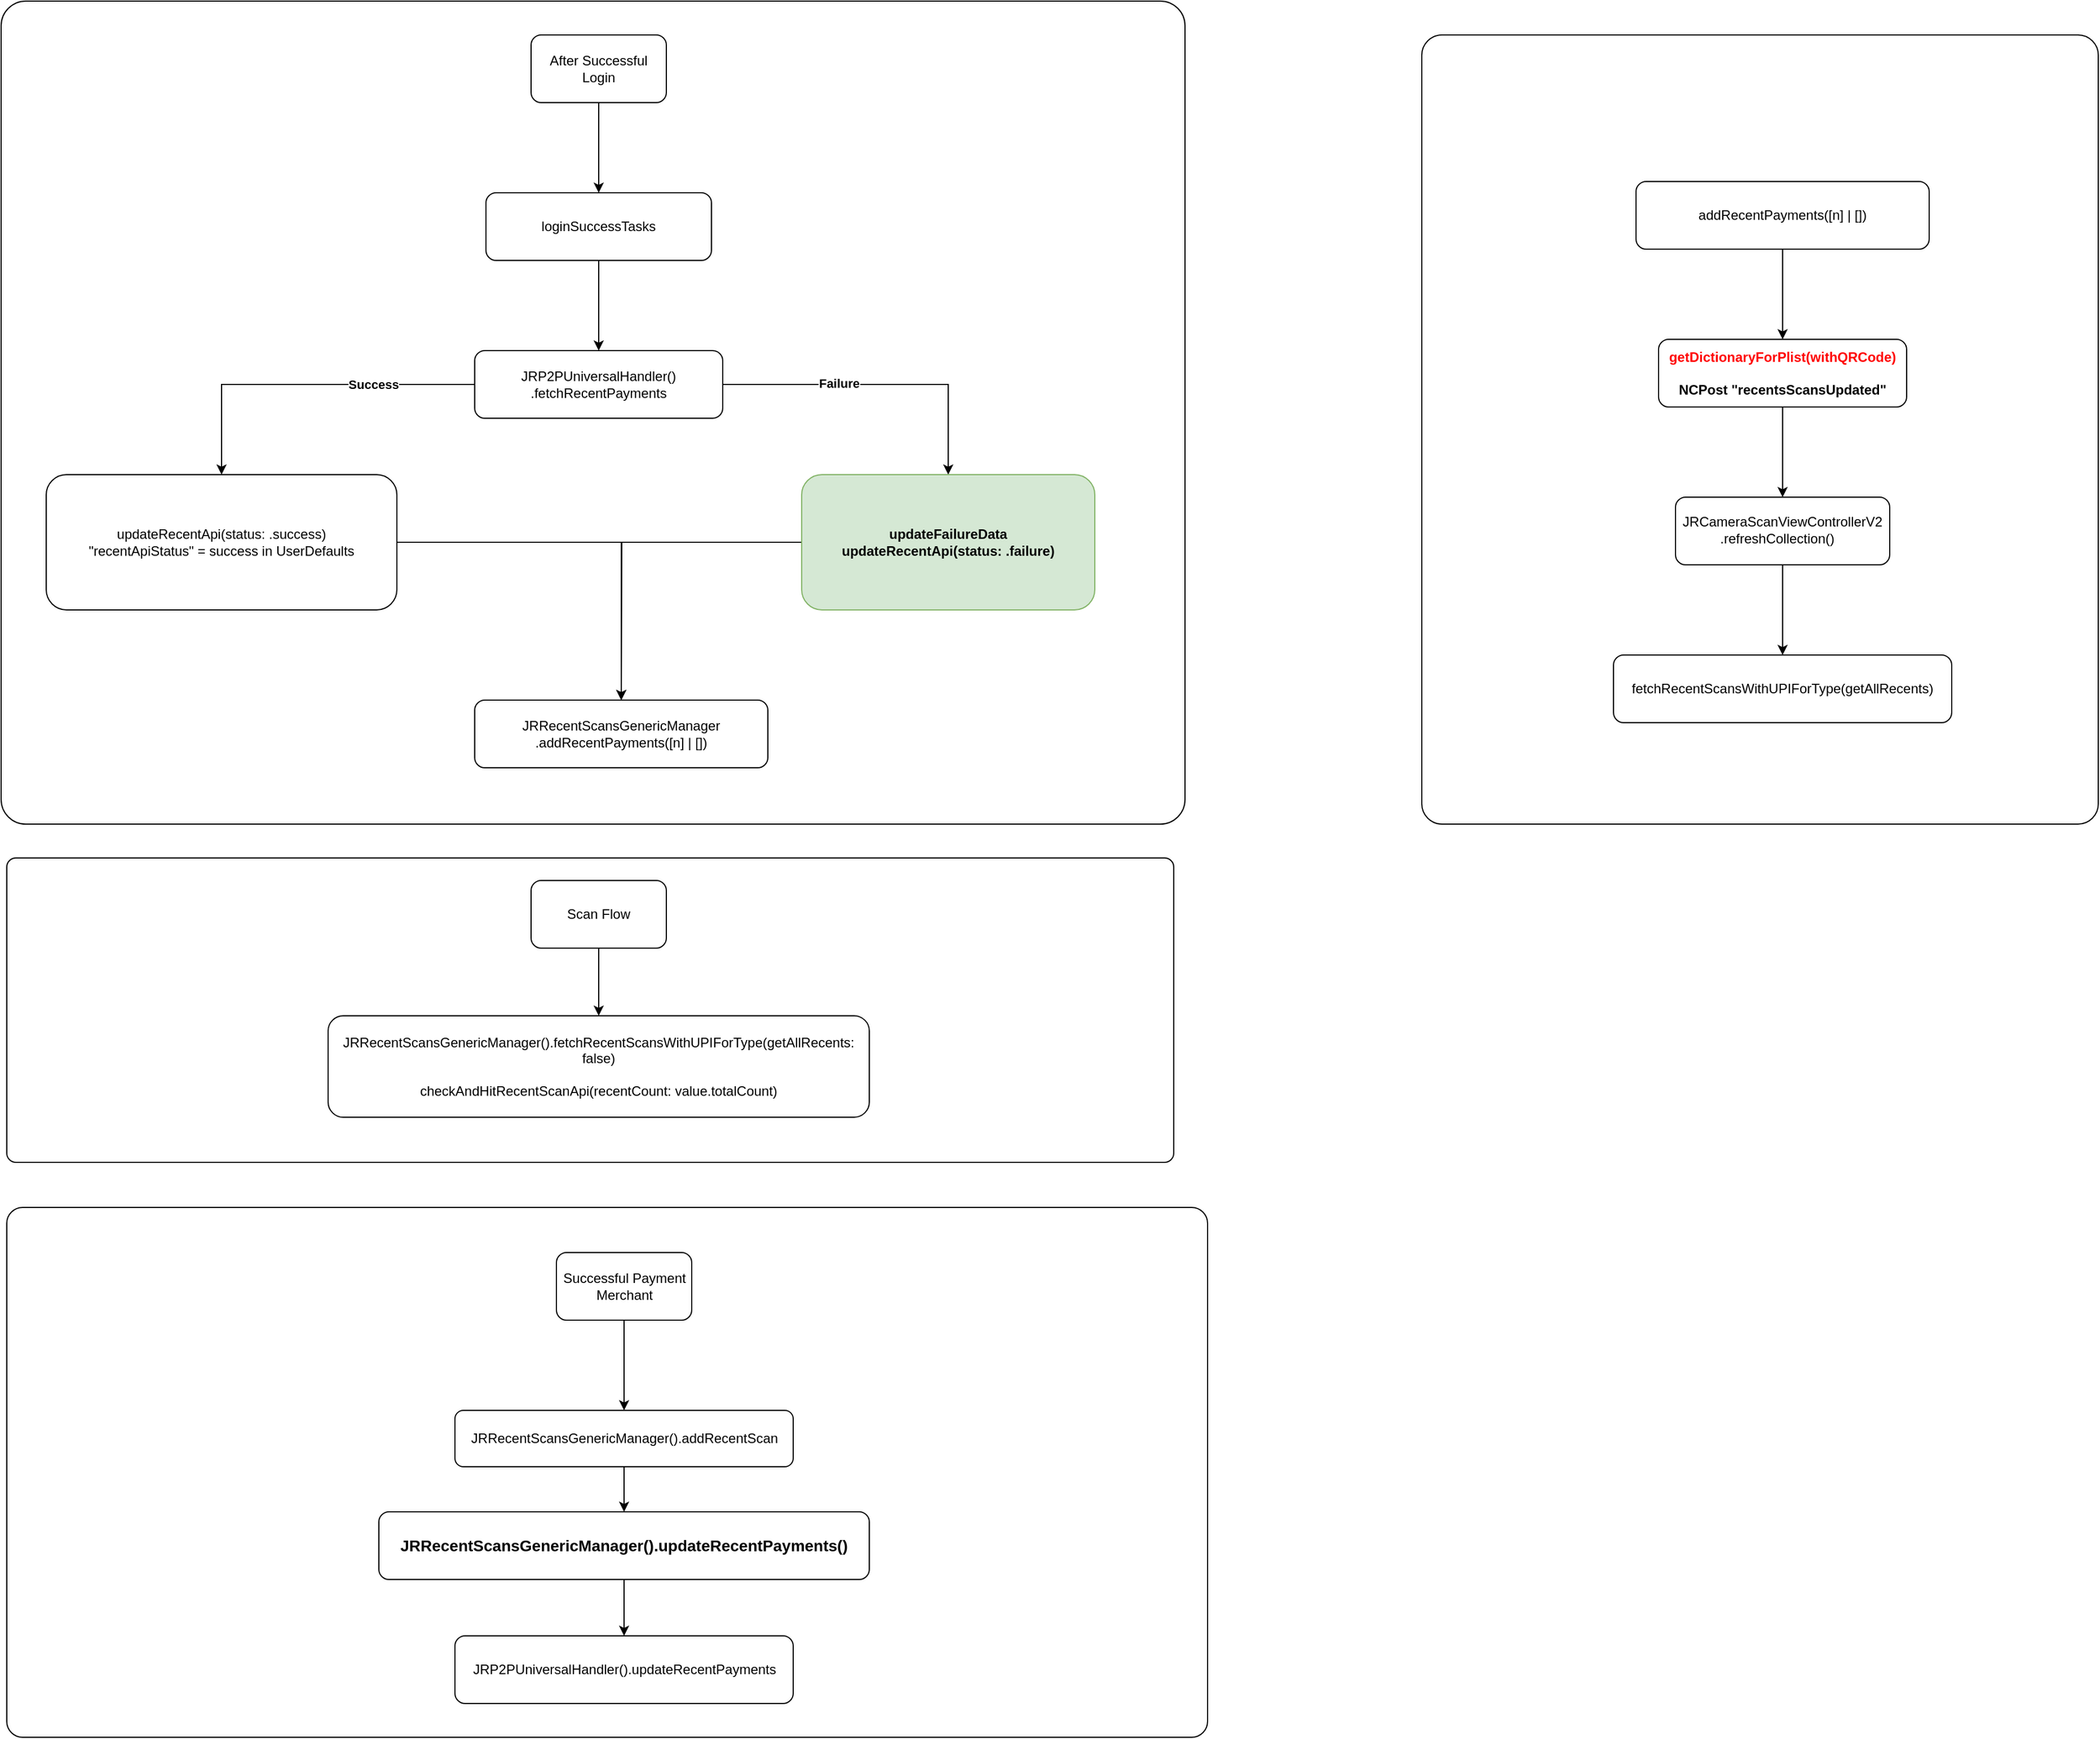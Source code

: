 <mxfile version="21.2.0" type="github">
  <diagram name="Page-1" id="E_-CVDY9uOQFF0Avo7pD">
    <mxGraphModel dx="2125" dy="1097" grid="1" gridSize="10" guides="1" tooltips="1" connect="1" arrows="1" fold="1" page="0" pageScale="1" pageWidth="850" pageHeight="1100" math="0" shadow="0">
      <root>
        <mxCell id="0" />
        <mxCell id="1" parent="0" />
        <mxCell id="MHudHR0-8P4LntQO_7Hx-44" value="" style="rounded=1;whiteSpace=wrap;html=1;arcSize=3;" parent="1" vertex="1">
          <mxGeometry x="1190" y="210" width="600" height="700" as="geometry" />
        </mxCell>
        <mxCell id="MHudHR0-8P4LntQO_7Hx-43" value="" style="rounded=1;whiteSpace=wrap;html=1;arcSize=3;" parent="1" vertex="1">
          <mxGeometry x="-65" y="1250" width="1065" height="470" as="geometry" />
        </mxCell>
        <mxCell id="MHudHR0-8P4LntQO_7Hx-42" value="" style="rounded=1;whiteSpace=wrap;html=1;arcSize=3;" parent="1" vertex="1">
          <mxGeometry x="-65" y="940" width="1035" height="270" as="geometry" />
        </mxCell>
        <mxCell id="MHudHR0-8P4LntQO_7Hx-41" value="" style="rounded=1;whiteSpace=wrap;html=1;arcSize=3;" parent="1" vertex="1">
          <mxGeometry x="-70" y="180" width="1050" height="730" as="geometry" />
        </mxCell>
        <mxCell id="MHudHR0-8P4LntQO_7Hx-3" value="" style="edgeStyle=orthogonalEdgeStyle;rounded=0;orthogonalLoop=1;jettySize=auto;html=1;" parent="1" source="MHudHR0-8P4LntQO_7Hx-1" target="MHudHR0-8P4LntQO_7Hx-2" edge="1">
          <mxGeometry relative="1" as="geometry" />
        </mxCell>
        <mxCell id="MHudHR0-8P4LntQO_7Hx-1" value="loginSuccessTasks" style="rounded=1;whiteSpace=wrap;html=1;" parent="1" vertex="1">
          <mxGeometry x="360" y="350" width="200" height="60" as="geometry" />
        </mxCell>
        <mxCell id="MHudHR0-8P4LntQO_7Hx-5" value="" style="edgeStyle=orthogonalEdgeStyle;rounded=0;orthogonalLoop=1;jettySize=auto;html=1;" parent="1" source="MHudHR0-8P4LntQO_7Hx-2" target="MHudHR0-8P4LntQO_7Hx-4" edge="1">
          <mxGeometry relative="1" as="geometry" />
        </mxCell>
        <mxCell id="MHudHR0-8P4LntQO_7Hx-7" value="&lt;b&gt;Success&lt;/b&gt;" style="edgeLabel;html=1;align=center;verticalAlign=middle;resizable=0;points=[];" parent="MHudHR0-8P4LntQO_7Hx-5" vertex="1" connectable="0">
          <mxGeometry x="0.096" y="3" relative="1" as="geometry">
            <mxPoint x="77" y="-3" as="offset" />
          </mxGeometry>
        </mxCell>
        <mxCell id="MHudHR0-8P4LntQO_7Hx-10" value="" style="edgeStyle=orthogonalEdgeStyle;rounded=0;orthogonalLoop=1;jettySize=auto;html=1;" parent="1" source="MHudHR0-8P4LntQO_7Hx-2" target="MHudHR0-8P4LntQO_7Hx-9" edge="1">
          <mxGeometry relative="1" as="geometry" />
        </mxCell>
        <mxCell id="MHudHR0-8P4LntQO_7Hx-11" value="&lt;b&gt;Failure&lt;/b&gt;" style="edgeLabel;html=1;align=center;verticalAlign=middle;resizable=0;points=[];" parent="MHudHR0-8P4LntQO_7Hx-10" vertex="1" connectable="0">
          <mxGeometry x="-0.268" y="1" relative="1" as="geometry">
            <mxPoint as="offset" />
          </mxGeometry>
        </mxCell>
        <mxCell id="MHudHR0-8P4LntQO_7Hx-2" value="JRP2PUniversalHandler()&lt;br&gt;.fetchRecentPayments" style="whiteSpace=wrap;html=1;rounded=1;" parent="1" vertex="1">
          <mxGeometry x="350" y="490" width="220" height="60" as="geometry" />
        </mxCell>
        <mxCell id="MHudHR0-8P4LntQO_7Hx-14" style="edgeStyle=orthogonalEdgeStyle;rounded=0;orthogonalLoop=1;jettySize=auto;html=1;" parent="1" source="MHudHR0-8P4LntQO_7Hx-4" edge="1">
          <mxGeometry relative="1" as="geometry">
            <mxPoint x="480" y="800" as="targetPoint" />
          </mxGeometry>
        </mxCell>
        <mxCell id="MHudHR0-8P4LntQO_7Hx-4" value="updateRecentApi(status: .success) &lt;br&gt;&quot;recentApiStatus&quot; = success in UserDefaults" style="whiteSpace=wrap;html=1;rounded=1;" parent="1" vertex="1">
          <mxGeometry x="-30" y="600" width="311" height="120" as="geometry" />
        </mxCell>
        <mxCell id="MHudHR0-8P4LntQO_7Hx-13" style="edgeStyle=orthogonalEdgeStyle;rounded=0;orthogonalLoop=1;jettySize=auto;html=1;" parent="1" source="MHudHR0-8P4LntQO_7Hx-9" target="MHudHR0-8P4LntQO_7Hx-12" edge="1">
          <mxGeometry relative="1" as="geometry" />
        </mxCell>
        <mxCell id="MHudHR0-8P4LntQO_7Hx-9" value="updateFailureData &lt;br&gt;updateRecentApi(status: .failure)" style="whiteSpace=wrap;html=1;rounded=1;fontStyle=1;fillColor=#d5e8d4;strokeColor=#82b366;" parent="1" vertex="1">
          <mxGeometry x="640" y="600" width="260" height="120" as="geometry" />
        </mxCell>
        <mxCell id="MHudHR0-8P4LntQO_7Hx-12" value="JRRecentScansGenericManager&lt;br&gt;.addRecentPayments([n] | [])" style="rounded=1;whiteSpace=wrap;html=1;" parent="1" vertex="1">
          <mxGeometry x="350" y="800" width="260" height="60" as="geometry" />
        </mxCell>
        <mxCell id="MHudHR0-8P4LntQO_7Hx-17" value="" style="edgeStyle=orthogonalEdgeStyle;rounded=0;orthogonalLoop=1;jettySize=auto;html=1;" parent="1" source="MHudHR0-8P4LntQO_7Hx-15" target="MHudHR0-8P4LntQO_7Hx-16" edge="1">
          <mxGeometry relative="1" as="geometry" />
        </mxCell>
        <mxCell id="MHudHR0-8P4LntQO_7Hx-15" value="addRecentPayments([n] | [])" style="rounded=1;whiteSpace=wrap;html=1;" parent="1" vertex="1">
          <mxGeometry x="1380" y="340" width="260" height="60" as="geometry" />
        </mxCell>
        <mxCell id="MHudHR0-8P4LntQO_7Hx-20" value="" style="edgeStyle=orthogonalEdgeStyle;rounded=0;orthogonalLoop=1;jettySize=auto;html=1;" parent="1" source="MHudHR0-8P4LntQO_7Hx-16" target="MHudHR0-8P4LntQO_7Hx-19" edge="1">
          <mxGeometry relative="1" as="geometry" />
        </mxCell>
        <mxCell id="MHudHR0-8P4LntQO_7Hx-16" value="&lt;b style=&quot;color: rgb(255, 0, 0);&quot;&gt;getDictionaryForPlist(withQRCode)&lt;/b&gt;&lt;br&gt;&lt;br&gt;&lt;b style=&quot;&quot;&gt;NCPost &quot;recentsScansUpdated&quot;&lt;/b&gt;" style="whiteSpace=wrap;html=1;rounded=1;" parent="1" vertex="1">
          <mxGeometry x="1400" y="480" width="220" height="60" as="geometry" />
        </mxCell>
        <mxCell id="MHudHR0-8P4LntQO_7Hx-22" value="" style="edgeStyle=orthogonalEdgeStyle;rounded=0;orthogonalLoop=1;jettySize=auto;html=1;" parent="1" source="MHudHR0-8P4LntQO_7Hx-19" target="MHudHR0-8P4LntQO_7Hx-21" edge="1">
          <mxGeometry relative="1" as="geometry" />
        </mxCell>
        <mxCell id="MHudHR0-8P4LntQO_7Hx-19" value="JRCameraScanViewControllerV2&lt;br&gt;.refreshCollection()&lt;span style=&quot;font-family: Menlo; font-size: 14px; text-align: start; color: rgba(255, 255, 255, 0.85);&quot; class=&quot;s1&quot;&gt;()&lt;/span&gt;" style="whiteSpace=wrap;html=1;rounded=1;" parent="1" vertex="1">
          <mxGeometry x="1415" y="620" width="190" height="60" as="geometry" />
        </mxCell>
        <mxCell id="MHudHR0-8P4LntQO_7Hx-21" value="fetchRecentScansWithUPIForType(getAllRecents)" style="whiteSpace=wrap;html=1;rounded=1;" parent="1" vertex="1">
          <mxGeometry x="1360" y="760" width="300" height="60" as="geometry" />
        </mxCell>
        <mxCell id="MHudHR0-8P4LntQO_7Hx-25" style="edgeStyle=orthogonalEdgeStyle;rounded=0;orthogonalLoop=1;jettySize=auto;html=1;entryX=0.5;entryY=0;entryDx=0;entryDy=0;" parent="1" source="MHudHR0-8P4LntQO_7Hx-23" target="MHudHR0-8P4LntQO_7Hx-1" edge="1">
          <mxGeometry relative="1" as="geometry" />
        </mxCell>
        <mxCell id="MHudHR0-8P4LntQO_7Hx-23" value="After Successful Login" style="whiteSpace=wrap;html=1;rounded=1;" parent="1" vertex="1">
          <mxGeometry x="400" y="210" width="120" height="60" as="geometry" />
        </mxCell>
        <mxCell id="MHudHR0-8P4LntQO_7Hx-28" value="" style="edgeStyle=orthogonalEdgeStyle;rounded=0;orthogonalLoop=1;jettySize=auto;html=1;" parent="1" source="MHudHR0-8P4LntQO_7Hx-26" target="MHudHR0-8P4LntQO_7Hx-27" edge="1">
          <mxGeometry relative="1" as="geometry" />
        </mxCell>
        <mxCell id="MHudHR0-8P4LntQO_7Hx-26" value="Scan Flow" style="rounded=1;whiteSpace=wrap;html=1;" parent="1" vertex="1">
          <mxGeometry x="400" y="960" width="120" height="60" as="geometry" />
        </mxCell>
        <mxCell id="MHudHR0-8P4LntQO_7Hx-27" value="JRRecentScansGenericManager().fetchRecentScansWithUPIForType(getAllRecents: false)&lt;br&gt;&lt;br&gt;checkAndHitRecentScanApi(recentCount: value.totalCount)" style="whiteSpace=wrap;html=1;rounded=1;" parent="1" vertex="1">
          <mxGeometry x="220" y="1080" width="480" height="90" as="geometry" />
        </mxCell>
        <mxCell id="MHudHR0-8P4LntQO_7Hx-35" value="" style="edgeStyle=orthogonalEdgeStyle;rounded=0;orthogonalLoop=1;jettySize=auto;html=1;" parent="1" source="MHudHR0-8P4LntQO_7Hx-33" target="MHudHR0-8P4LntQO_7Hx-34" edge="1">
          <mxGeometry relative="1" as="geometry" />
        </mxCell>
        <mxCell id="MHudHR0-8P4LntQO_7Hx-33" value="Successful Payment Merchant" style="rounded=1;whiteSpace=wrap;html=1;" parent="1" vertex="1">
          <mxGeometry x="422.5" y="1290" width="120" height="60" as="geometry" />
        </mxCell>
        <mxCell id="MHudHR0-8P4LntQO_7Hx-39" value="" style="edgeStyle=orthogonalEdgeStyle;rounded=0;orthogonalLoop=1;jettySize=auto;html=1;" parent="1" source="MHudHR0-8P4LntQO_7Hx-34" target="MHudHR0-8P4LntQO_7Hx-38" edge="1">
          <mxGeometry relative="1" as="geometry" />
        </mxCell>
        <mxCell id="MHudHR0-8P4LntQO_7Hx-34" value="JRRecentScansGenericManager().addRecentScan" style="whiteSpace=wrap;html=1;rounded=1;" parent="1" vertex="1">
          <mxGeometry x="332.5" y="1430" width="300" height="50" as="geometry" />
        </mxCell>
        <mxCell id="MHudHR0-8P4LntQO_7Hx-36" value="JRP2PUniversalHandler().updateRecentPayments" style="whiteSpace=wrap;html=1;rounded=1;" parent="1" vertex="1">
          <mxGeometry x="332.5" y="1630" width="300" height="60" as="geometry" />
        </mxCell>
        <mxCell id="MHudHR0-8P4LntQO_7Hx-40" value="" style="edgeStyle=orthogonalEdgeStyle;rounded=0;orthogonalLoop=1;jettySize=auto;html=1;" parent="1" source="MHudHR0-8P4LntQO_7Hx-38" target="MHudHR0-8P4LntQO_7Hx-36" edge="1">
          <mxGeometry relative="1" as="geometry" />
        </mxCell>
        <mxCell id="MHudHR0-8P4LntQO_7Hx-38" value="&lt;font style=&quot;font-size: 14px;&quot;&gt;JRRecentScansGenericManager().updateRecentPayments()&lt;/font&gt;" style="whiteSpace=wrap;html=1;rounded=1;fontStyle=1" parent="1" vertex="1">
          <mxGeometry x="265" y="1520" width="435" height="60" as="geometry" />
        </mxCell>
      </root>
    </mxGraphModel>
  </diagram>
</mxfile>
